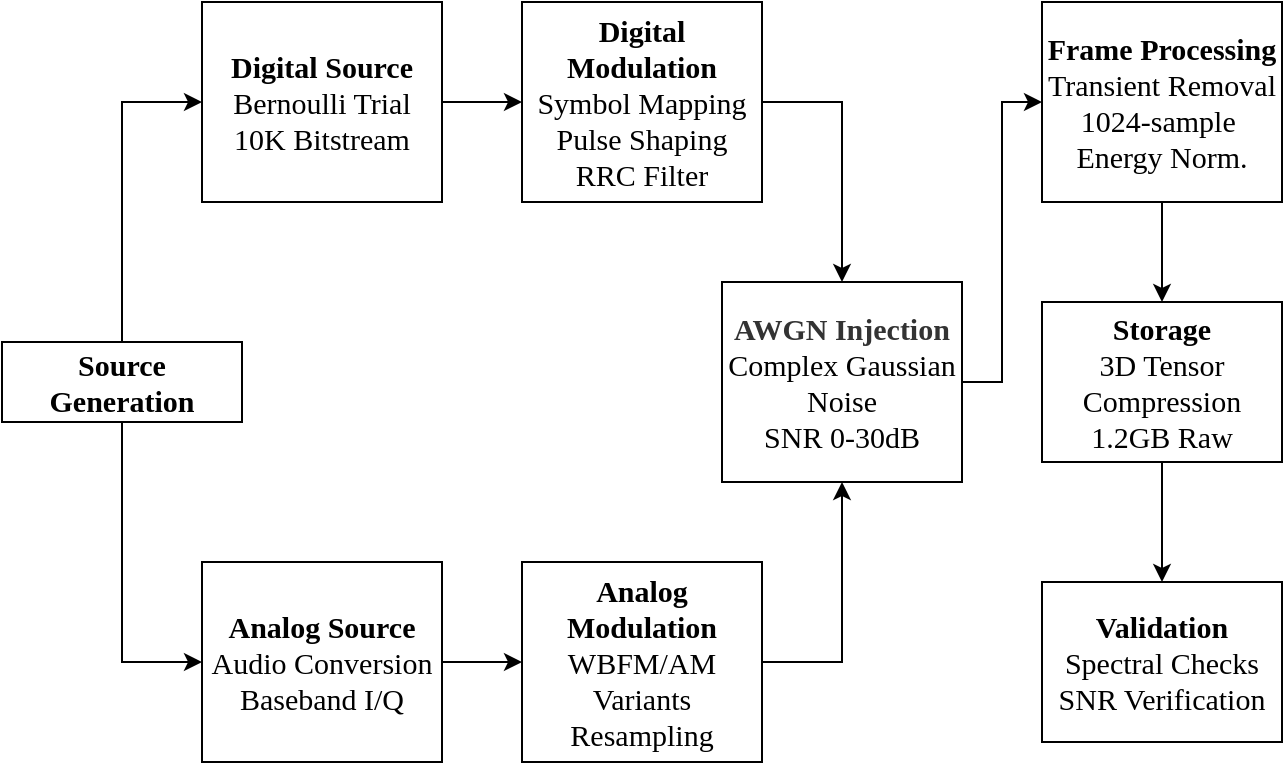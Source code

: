 <mxfile version="26.0.7">
  <diagram name="Page-1" id="RzzOeVVuILVj-rKlgHVC">
    <mxGraphModel dx="954" dy="657" grid="1" gridSize="10" guides="1" tooltips="1" connect="1" arrows="1" fold="1" page="1" pageScale="1" pageWidth="827" pageHeight="1169" math="0" shadow="0">
      <root>
        <mxCell id="0" />
        <mxCell id="1" parent="0" />
        <mxCell id="As3hOwQw32k4uwxyKeH5-25" style="edgeStyle=orthogonalEdgeStyle;rounded=0;orthogonalLoop=1;jettySize=auto;html=1;exitX=0.5;exitY=0;exitDx=0;exitDy=0;entryX=0;entryY=0.5;entryDx=0;entryDy=0;fontFamily=Times New Roman;fontSize=15;" parent="1" source="As3hOwQw32k4uwxyKeH5-1" target="As3hOwQw32k4uwxyKeH5-2" edge="1">
          <mxGeometry relative="1" as="geometry" />
        </mxCell>
        <mxCell id="As3hOwQw32k4uwxyKeH5-27" style="edgeStyle=orthogonalEdgeStyle;rounded=0;orthogonalLoop=1;jettySize=auto;html=1;exitX=0.5;exitY=1;exitDx=0;exitDy=0;entryX=0;entryY=0.5;entryDx=0;entryDy=0;fontFamily=Times New Roman;fontSize=15;" parent="1" source="As3hOwQw32k4uwxyKeH5-1" target="As3hOwQw32k4uwxyKeH5-4" edge="1">
          <mxGeometry relative="1" as="geometry" />
        </mxCell>
        <mxCell id="As3hOwQw32k4uwxyKeH5-1" value="Source Generation" style="rounded=0;whiteSpace=wrap;html=1;fontFamily=Times New Roman;fontStyle=1;fillColor=none;fontSize=15;" parent="1" vertex="1">
          <mxGeometry x="60" y="200" width="120" height="40" as="geometry" />
        </mxCell>
        <mxCell id="As3hOwQw32k4uwxyKeH5-26" style="edgeStyle=orthogonalEdgeStyle;rounded=0;orthogonalLoop=1;jettySize=auto;html=1;exitX=1;exitY=0.5;exitDx=0;exitDy=0;entryX=0;entryY=0.5;entryDx=0;entryDy=0;fontFamily=Times New Roman;fontSize=15;" parent="1" source="As3hOwQw32k4uwxyKeH5-2" target="As3hOwQw32k4uwxyKeH5-3" edge="1">
          <mxGeometry relative="1" as="geometry" />
        </mxCell>
        <mxCell id="As3hOwQw32k4uwxyKeH5-2" value="&lt;b&gt;Digital Source&lt;/b&gt;&lt;div&gt;Bernoulli Trial&lt;/div&gt;&lt;div&gt;10K Bitstream&lt;/div&gt;" style="rounded=0;whiteSpace=wrap;html=1;fillColor=none;fontFamily=Times New Roman;fontSize=15;" parent="1" vertex="1">
          <mxGeometry x="160" y="30" width="120" height="100" as="geometry" />
        </mxCell>
        <mxCell id="As3hOwQw32k4uwxyKeH5-33" style="edgeStyle=orthogonalEdgeStyle;rounded=0;orthogonalLoop=1;jettySize=auto;html=1;exitX=1;exitY=0.5;exitDx=0;exitDy=0;fontFamily=Times New Roman;fontSize=15;" parent="1" source="As3hOwQw32k4uwxyKeH5-3" target="As3hOwQw32k4uwxyKeH5-7" edge="1">
          <mxGeometry relative="1" as="geometry" />
        </mxCell>
        <mxCell id="As3hOwQw32k4uwxyKeH5-3" value="&lt;b&gt;Digital Modulation&lt;/b&gt;&lt;div&gt;Symbol Mapping&lt;/div&gt;&lt;div&gt;Pulse Shaping&lt;/div&gt;&lt;div&gt;RRC Filter&lt;/div&gt;" style="rounded=0;whiteSpace=wrap;html=1;fillColor=none;fontFamily=Times New Roman;fontSize=15;" parent="1" vertex="1">
          <mxGeometry x="320" y="30" width="120" height="100" as="geometry" />
        </mxCell>
        <mxCell id="As3hOwQw32k4uwxyKeH5-28" style="edgeStyle=orthogonalEdgeStyle;rounded=0;orthogonalLoop=1;jettySize=auto;html=1;exitX=1;exitY=0.5;exitDx=0;exitDy=0;entryX=0;entryY=0.5;entryDx=0;entryDy=0;fontFamily=Times New Roman;fontSize=15;" parent="1" source="As3hOwQw32k4uwxyKeH5-4" target="As3hOwQw32k4uwxyKeH5-5" edge="1">
          <mxGeometry relative="1" as="geometry" />
        </mxCell>
        <mxCell id="As3hOwQw32k4uwxyKeH5-4" value="&lt;b&gt;Analog Source&lt;/b&gt;&lt;div&gt;Audio Conversion&lt;/div&gt;&lt;div&gt;Baseband I/Q&lt;/div&gt;" style="rounded=0;whiteSpace=wrap;html=1;fillColor=none;fontFamily=Times New Roman;fontSize=15;" parent="1" vertex="1">
          <mxGeometry x="160" y="310" width="120" height="100" as="geometry" />
        </mxCell>
        <mxCell id="As3hOwQw32k4uwxyKeH5-34" style="edgeStyle=orthogonalEdgeStyle;rounded=0;orthogonalLoop=1;jettySize=auto;html=1;exitX=1;exitY=0.5;exitDx=0;exitDy=0;entryX=0.5;entryY=1;entryDx=0;entryDy=0;fontFamily=Times New Roman;fontSize=15;" parent="1" source="As3hOwQw32k4uwxyKeH5-5" target="As3hOwQw32k4uwxyKeH5-7" edge="1">
          <mxGeometry relative="1" as="geometry" />
        </mxCell>
        <mxCell id="As3hOwQw32k4uwxyKeH5-5" value="&lt;b&gt;Analog Modulation&lt;/b&gt;&lt;div&gt;WBFM/AM Variants Resampling&lt;/div&gt;" style="rounded=0;whiteSpace=wrap;html=1;fillColor=none;fontFamily=Times New Roman;fontSize=15;" parent="1" vertex="1">
          <mxGeometry x="320" y="310" width="120" height="100" as="geometry" />
        </mxCell>
        <mxCell id="As3hOwQw32k4uwxyKeH5-35" style="edgeStyle=orthogonalEdgeStyle;rounded=0;orthogonalLoop=1;jettySize=auto;html=1;exitX=1;exitY=0.5;exitDx=0;exitDy=0;entryX=0;entryY=0.5;entryDx=0;entryDy=0;fontFamily=Times New Roman;fontSize=15;" parent="1" source="As3hOwQw32k4uwxyKeH5-7" target="As3hOwQw32k4uwxyKeH5-9" edge="1">
          <mxGeometry relative="1" as="geometry" />
        </mxCell>
        <mxCell id="As3hOwQw32k4uwxyKeH5-7" value="&lt;div&gt;&lt;span style=&quot;background-color: light-dark(#ffffff, var(--ge-dark-color, #121212));&quot;&gt;&lt;span style=&quot;color: rgb(51, 51, 51);&quot;&gt;&lt;b&gt;AWGN Injection&lt;/b&gt;&lt;/span&gt;&lt;br&gt;&lt;/span&gt;&lt;/div&gt;&lt;div&gt;Complex Gaussian Noise&lt;/div&gt;&lt;div&gt;SNR 0-30dB&lt;/div&gt;" style="rounded=0;whiteSpace=wrap;html=1;fillColor=none;fontFamily=Times New Roman;fontSize=15;" parent="1" vertex="1">
          <mxGeometry x="420" y="170" width="120" height="100" as="geometry" />
        </mxCell>
        <mxCell id="As3hOwQw32k4uwxyKeH5-37" style="edgeStyle=orthogonalEdgeStyle;rounded=0;orthogonalLoop=1;jettySize=auto;html=1;exitX=0.5;exitY=1;exitDx=0;exitDy=0;fontFamily=Times New Roman;fontSize=15;" parent="1" source="As3hOwQw32k4uwxyKeH5-9" target="As3hOwQw32k4uwxyKeH5-12" edge="1">
          <mxGeometry relative="1" as="geometry" />
        </mxCell>
        <mxCell id="As3hOwQw32k4uwxyKeH5-9" value="&lt;b&gt;Frame Processing&lt;/b&gt;&lt;div&gt;Transient Removal&lt;/div&gt;&lt;div&gt;1024-sample&amp;nbsp;&lt;/div&gt;&lt;div&gt;Energy Norm.&lt;/div&gt;" style="rounded=0;whiteSpace=wrap;html=1;fillColor=none;fontFamily=Times New Roman;fontSize=15;" parent="1" vertex="1">
          <mxGeometry x="580" y="30" width="120" height="100" as="geometry" />
        </mxCell>
        <mxCell id="As3hOwQw32k4uwxyKeH5-38" style="edgeStyle=orthogonalEdgeStyle;rounded=0;orthogonalLoop=1;jettySize=auto;html=1;exitX=0.5;exitY=1;exitDx=0;exitDy=0;entryX=0.5;entryY=0;entryDx=0;entryDy=0;fontFamily=Times New Roman;fontSize=15;" parent="1" source="As3hOwQw32k4uwxyKeH5-12" target="As3hOwQw32k4uwxyKeH5-14" edge="1">
          <mxGeometry relative="1" as="geometry" />
        </mxCell>
        <mxCell id="As3hOwQw32k4uwxyKeH5-12" value="&lt;b&gt;Storage&lt;/b&gt;&lt;div&gt;3D Tensor&lt;/div&gt;&lt;div&gt;Compression&lt;/div&gt;&lt;div&gt;1.2GB Raw&lt;/div&gt;" style="rounded=0;whiteSpace=wrap;html=1;fillColor=none;fontFamily=Times New Roman;fontSize=15;" parent="1" vertex="1">
          <mxGeometry x="580" y="180" width="120" height="80" as="geometry" />
        </mxCell>
        <mxCell id="As3hOwQw32k4uwxyKeH5-14" value="&lt;b&gt;Validation&lt;/b&gt;&lt;div&gt;&lt;span style=&quot;background-color: transparent; color: light-dark(rgb(0, 0, 0), rgb(255, 255, 255));&quot;&gt;Spectral Checks&lt;/span&gt;&lt;br&gt;&lt;/div&gt;&lt;div&gt;SNR Verification&lt;/div&gt;" style="rounded=0;whiteSpace=wrap;html=1;fillColor=none;fontFamily=Times New Roman;fontSize=15;" parent="1" vertex="1">
          <mxGeometry x="580" y="320" width="120" height="80" as="geometry" />
        </mxCell>
      </root>
    </mxGraphModel>
  </diagram>
</mxfile>
